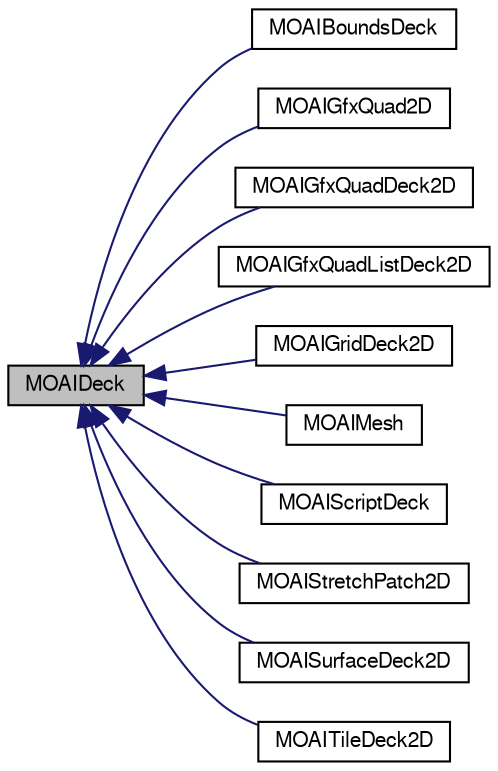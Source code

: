 digraph G
{
  edge [fontname="FreeSans",fontsize="10",labelfontname="FreeSans",labelfontsize="10"];
  node [fontname="FreeSans",fontsize="10",shape=record];
  rankdir=LR;
  Node1 [label="MOAIDeck",height=0.2,width=0.4,color="black", fillcolor="grey75", style="filled" fontcolor="black"];
  Node1 -> Node2 [dir=back,color="midnightblue",fontsize="10",style="solid",fontname="FreeSans"];
  Node2 [label="MOAIBoundsDeck",height=0.2,width=0.4,color="black", fillcolor="white", style="filled",URL="$class_m_o_a_i_bounds_deck.html"];
  Node1 -> Node3 [dir=back,color="midnightblue",fontsize="10",style="solid",fontname="FreeSans"];
  Node3 [label="MOAIGfxQuad2D",height=0.2,width=0.4,color="black", fillcolor="white", style="filled",URL="$class_m_o_a_i_gfx_quad2_d.html",tooltip="Single textured quad."];
  Node1 -> Node4 [dir=back,color="midnightblue",fontsize="10",style="solid",fontname="FreeSans"];
  Node4 [label="MOAIGfxQuadDeck2D",height=0.2,width=0.4,color="black", fillcolor="white", style="filled",URL="$class_m_o_a_i_gfx_quad_deck2_d.html",tooltip="Deck of textured quads."];
  Node1 -> Node5 [dir=back,color="midnightblue",fontsize="10",style="solid",fontname="FreeSans"];
  Node5 [label="MOAIGfxQuadListDeck2D",height=0.2,width=0.4,color="black", fillcolor="white", style="filled",URL="$class_m_o_a_i_gfx_quad_list_deck2_d.html",tooltip="Deck of lists of textured quads. UV and model space quads are specified independently and associated ..."];
  Node1 -> Node6 [dir=back,color="midnightblue",fontsize="10",style="solid",fontname="FreeSans"];
  Node6 [label="MOAIGridDeck2D",height=0.2,width=0.4,color="black", fillcolor="white", style="filled",URL="$class_m_o_a_i_grid_deck2_d.html",tooltip="This deck renders &#39;brushes&#39; which are sampled from a tile map. The tile map is specified by t..."];
  Node1 -> Node7 [dir=back,color="midnightblue",fontsize="10",style="solid",fontname="FreeSans"];
  Node7 [label="MOAIMesh",height=0.2,width=0.4,color="black", fillcolor="white", style="filled",URL="$class_m_o_a_i_mesh.html",tooltip="Loads a texture and renders the contents of a vertex buffer. Grid drawing not supported.   	&lt;table cellpadding=&quot;8&quot;&gt;&lt;tr&gt; &lt;td vertical-align=&quot;top&quot;&gt; 		&lt;table border=&quot;1&quot; cellpadding=&quot;4&quot;&gt; 		&lt;tr&gt;&lt;td align=&quot;center&quot;&gt;&lt;b&gt;Constants&lt;/b&gt;&lt;/td&gt;&lt;/tr&gt; 		&lt;tr&gt;&lt;td&gt;MOAIMesh.GL_POINTS&lt;/td&gt;&lt;/tr&gt; 		&lt;tr&gt;&lt;td&gt;MOAIMesh.GL_LINES&lt;/td&gt;&lt;/tr&gt; 		&lt;tr&gt;&lt;td&gt;MOAIMesh.GL_TRIANGLES&lt;/td&gt;&lt;/tr&gt; 		&lt;tr&gt;&lt;td&gt;MOAIMesh.GL_LINE_LOOP&lt;/td&gt;&lt;/tr&gt; 		&lt;tr&gt;&lt;td&gt;MOAIMesh.GL_LINE_STRIP&lt;/td&gt;&lt;/tr&gt; 		&lt;tr&gt;&lt;td&gt;MOAIMesh.GL_TRIANGLE_FAN&lt;/td&gt;&lt;/tr&gt; 		&lt;tr&gt;&lt;td&gt;MOAIMesh.GL_TRIANGLE_STRIP&lt;/td&gt;&lt;/tr&gt; 		&lt;/table&gt; 	&lt;/td&gt;&lt;/tr&gt;&lt;/table&gt; 	."];
  Node1 -> Node8 [dir=back,color="midnightblue",fontsize="10",style="solid",fontname="FreeSans"];
  Node8 [label="MOAIScriptDeck",height=0.2,width=0.4,color="black", fillcolor="white", style="filled",URL="$class_m_o_a_i_script_deck.html",tooltip="Scriptable deck object."];
  Node1 -> Node9 [dir=back,color="midnightblue",fontsize="10",style="solid",fontname="FreeSans"];
  Node9 [label="MOAIStretchPatch2D",height=0.2,width=0.4,color="black", fillcolor="white", style="filled",URL="$class_m_o_a_i_stretch_patch2_d.html",tooltip="Moai implementation of a 9-patch. Textured quad with any number of stretchable and non-stretchable &#..."];
  Node1 -> Node10 [dir=back,color="midnightblue",fontsize="10",style="solid",fontname="FreeSans"];
  Node10 [label="MOAISurfaceDeck2D",height=0.2,width=0.4,color="black", fillcolor="white", style="filled",URL="$class_m_o_a_i_surface_deck2_d.html",tooltip="Deck of surface edge lists. Unused in this version of Moai."];
  Node1 -> Node11 [dir=back,color="midnightblue",fontsize="10",style="solid",fontname="FreeSans"];
  Node11 [label="MOAITileDeck2D",height=0.2,width=0.4,color="black", fillcolor="white", style="filled",URL="$class_m_o_a_i_tile_deck2_d.html",tooltip="Subdivides a single texture into uniform tiles enumerated from the texture&#39;s left top to right bo..."];
}
